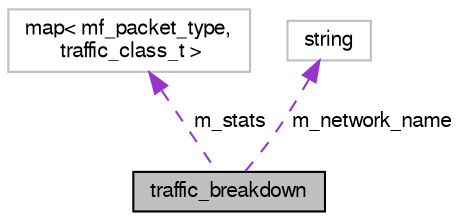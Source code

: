 digraph "traffic_breakdown"
{
  bgcolor="transparent";
  edge [fontname="FreeSans",fontsize="10",labelfontname="FreeSans",labelfontsize="10"];
  node [fontname="FreeSans",fontsize="10",shape=record];
  Node1 [label="traffic_breakdown",height=0.2,width=0.4,color="black", fillcolor="grey75", style="filled", fontcolor="black"];
  Node2 -> Node1 [dir="back",color="darkorchid3",fontsize="10",style="dashed",label=" m_stats" ,fontname="FreeSans"];
  Node2 [label="map\< mf_packet_type,\l traffic_class_t \>",height=0.2,width=0.4,color="grey75"];
  Node3 -> Node1 [dir="back",color="darkorchid3",fontsize="10",style="dashed",label=" m_network_name" ,fontname="FreeSans"];
  Node3 [label="string",height=0.2,width=0.4,color="grey75"];
}
